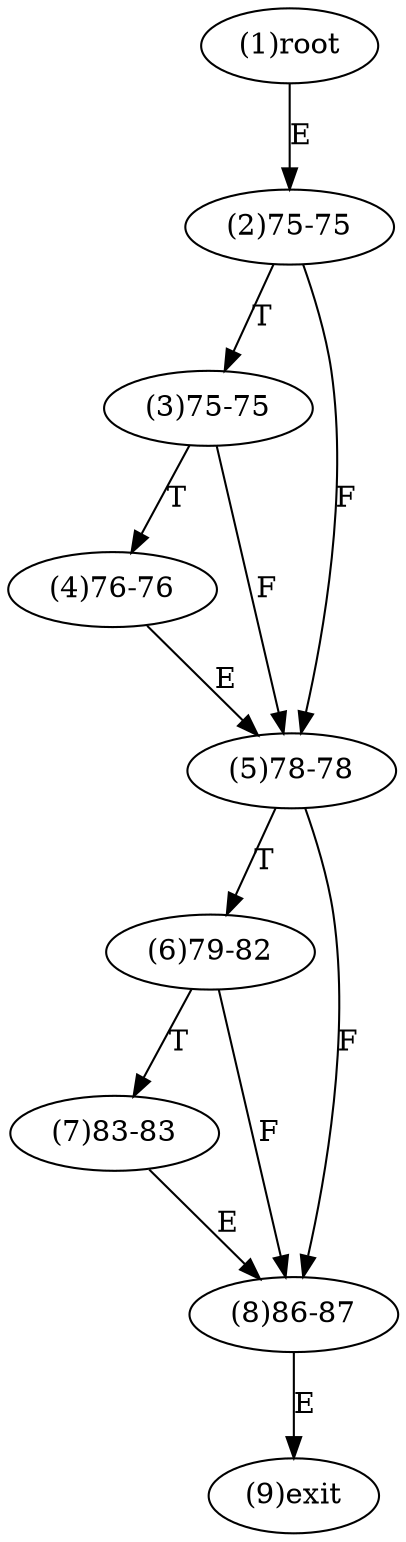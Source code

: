 digraph "" { 
1[ label="(1)root"];
2[ label="(2)75-75"];
3[ label="(3)75-75"];
4[ label="(4)76-76"];
5[ label="(5)78-78"];
6[ label="(6)79-82"];
7[ label="(7)83-83"];
8[ label="(8)86-87"];
9[ label="(9)exit"];
1->2[ label="E"];
2->5[ label="F"];
2->3[ label="T"];
3->5[ label="F"];
3->4[ label="T"];
4->5[ label="E"];
5->8[ label="F"];
5->6[ label="T"];
6->8[ label="F"];
6->7[ label="T"];
7->8[ label="E"];
8->9[ label="E"];
}